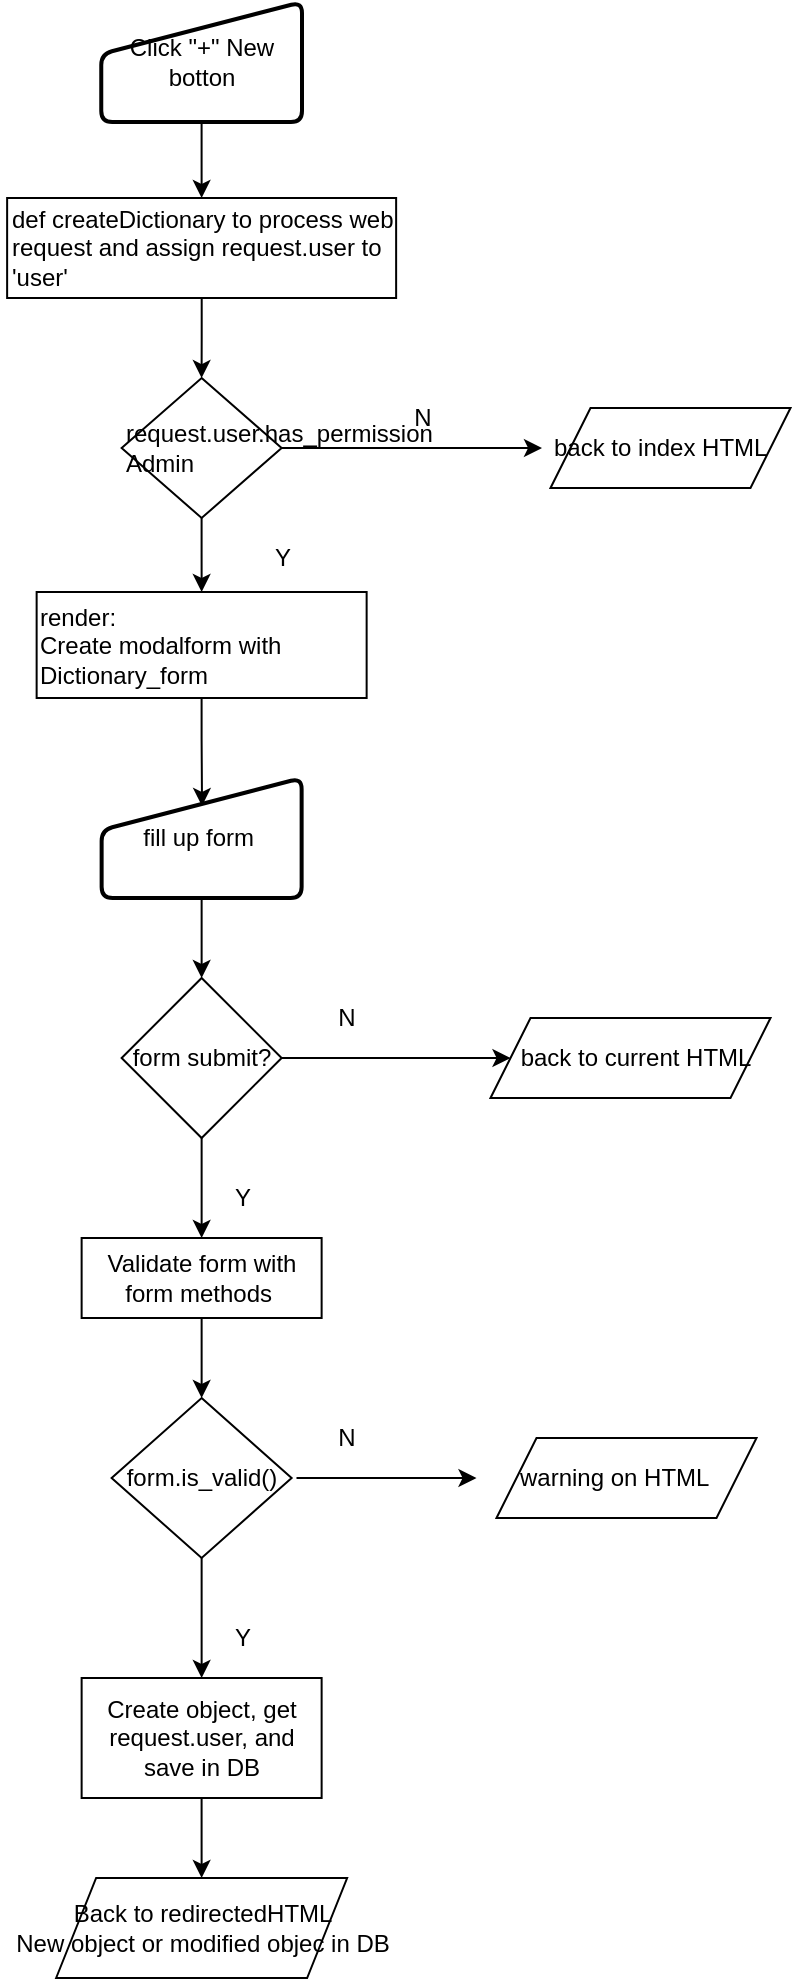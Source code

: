 <mxfile version="13.9.9" type="device"><diagram id="SYUASkFCBFpPzNMqfMAP" name="Page-1"><mxGraphModel dx="1086" dy="798" grid="1" gridSize="10" guides="1" tooltips="1" connect="1" arrows="1" fold="1" page="1" pageScale="1" pageWidth="827" pageHeight="1169" math="0" shadow="0"><root><mxCell id="0"/><mxCell id="1" parent="0"/><mxCell id="A6zWCJtfm7TfZ7E3k_Fh-1" style="edgeStyle=orthogonalEdgeStyle;rounded=0;orthogonalLoop=1;jettySize=auto;html=1;entryX=0.5;entryY=0;entryDx=0;entryDy=0;" parent="1" source="yZKz9oTdlZhymosVQu8Z-47" target="yZKz9oTdlZhymosVQu8Z-52" edge="1"><mxGeometry relative="1" as="geometry"/></mxCell><mxCell id="yZKz9oTdlZhymosVQu8Z-47" value="Click &quot;+&quot; New botton" style="html=1;strokeWidth=2;shape=manualInput;whiteSpace=wrap;rounded=1;size=26;arcSize=11;" parent="1" vertex="1"><mxGeometry x="209.63" y="152" width="100.37" height="60" as="geometry"/></mxCell><mxCell id="qslPA1-HL9p_YgUwrMFB-35" value="" style="edgeStyle=orthogonalEdgeStyle;rounded=0;orthogonalLoop=1;jettySize=auto;html=1;" edge="1" parent="1" source="yZKz9oTdlZhymosVQu8Z-52" target="qslPA1-HL9p_YgUwrMFB-22"><mxGeometry relative="1" as="geometry"/></mxCell><mxCell id="yZKz9oTdlZhymosVQu8Z-52" value="def createDictionary to process web request and assign request.user to 'user'" style="rounded=0;whiteSpace=wrap;html=1;align=left;" parent="1" vertex="1"><mxGeometry x="162.565" y="250" width="194.5" height="50" as="geometry"/></mxCell><mxCell id="qslPA1-HL9p_YgUwrMFB-33" style="edgeStyle=orthogonalEdgeStyle;rounded=0;orthogonalLoop=1;jettySize=auto;html=1;entryX=0.502;entryY=0.233;entryDx=0;entryDy=0;entryPerimeter=0;" edge="1" parent="1" source="qslPA1-HL9p_YgUwrMFB-3" target="qslPA1-HL9p_YgUwrMFB-12"><mxGeometry relative="1" as="geometry"/></mxCell><mxCell id="qslPA1-HL9p_YgUwrMFB-3" value="render:&lt;br&gt;Create modalform with Dictionary_form" style="rounded=0;whiteSpace=wrap;html=1;align=left;" vertex="1" parent="1"><mxGeometry x="177.32" y="447" width="165" height="53" as="geometry"/></mxCell><mxCell id="qslPA1-HL9p_YgUwrMFB-4" style="edgeStyle=orthogonalEdgeStyle;rounded=0;orthogonalLoop=1;jettySize=auto;html=1;exitX=0.5;exitY=1;exitDx=0;exitDy=0;entryX=0.5;entryY=0;entryDx=0;entryDy=0;" edge="1" parent="1" source="qslPA1-HL9p_YgUwrMFB-5" target="qslPA1-HL9p_YgUwrMFB-7"><mxGeometry relative="1" as="geometry"/></mxCell><mxCell id="qslPA1-HL9p_YgUwrMFB-5" value="Validate form with form methods&amp;nbsp;" style="rounded=0;whiteSpace=wrap;html=1;" vertex="1" parent="1"><mxGeometry x="199.815" y="770" width="120" height="40" as="geometry"/></mxCell><mxCell id="qslPA1-HL9p_YgUwrMFB-6" style="edgeStyle=orthogonalEdgeStyle;rounded=0;orthogonalLoop=1;jettySize=auto;html=1;exitX=0.5;exitY=1;exitDx=0;exitDy=0;entryX=0.5;entryY=0;entryDx=0;entryDy=0;" edge="1" parent="1" source="qslPA1-HL9p_YgUwrMFB-7" target="qslPA1-HL9p_YgUwrMFB-9"><mxGeometry relative="1" as="geometry"/></mxCell><mxCell id="qslPA1-HL9p_YgUwrMFB-7" value="form.is_valid()" style="rhombus;whiteSpace=wrap;html=1;" vertex="1" parent="1"><mxGeometry x="214.815" y="850" width="90" height="80" as="geometry"/></mxCell><mxCell id="qslPA1-HL9p_YgUwrMFB-8" style="edgeStyle=orthogonalEdgeStyle;rounded=0;orthogonalLoop=1;jettySize=auto;html=1;entryX=0.5;entryY=0;entryDx=0;entryDy=0;" edge="1" parent="1" source="qslPA1-HL9p_YgUwrMFB-9" target="qslPA1-HL9p_YgUwrMFB-13"><mxGeometry relative="1" as="geometry"/></mxCell><mxCell id="qslPA1-HL9p_YgUwrMFB-9" value="Create object, get request.user, and save in DB" style="rounded=0;whiteSpace=wrap;html=1;" vertex="1" parent="1"><mxGeometry x="199.815" y="990" width="120" height="60" as="geometry"/></mxCell><mxCell id="qslPA1-HL9p_YgUwrMFB-10" style="edgeStyle=orthogonalEdgeStyle;rounded=0;orthogonalLoop=1;jettySize=auto;html=1;entryX=0.5;entryY=0;entryDx=0;entryDy=0;exitX=0.5;exitY=1;exitDx=0;exitDy=0;" edge="1" parent="1" source="qslPA1-HL9p_YgUwrMFB-18" target="qslPA1-HL9p_YgUwrMFB-5"><mxGeometry relative="1" as="geometry"><mxPoint x="262.25" y="720" as="sourcePoint"/></mxGeometry></mxCell><mxCell id="qslPA1-HL9p_YgUwrMFB-11" style="edgeStyle=orthogonalEdgeStyle;rounded=0;orthogonalLoop=1;jettySize=auto;html=1;exitX=0.5;exitY=1;exitDx=0;exitDy=0;entryX=0.5;entryY=0;entryDx=0;entryDy=0;" edge="1" parent="1" source="qslPA1-HL9p_YgUwrMFB-12" target="qslPA1-HL9p_YgUwrMFB-18"><mxGeometry relative="1" as="geometry"/></mxCell><mxCell id="qslPA1-HL9p_YgUwrMFB-12" value="&lt;span&gt;fill up form&amp;nbsp;&lt;/span&gt;" style="html=1;strokeWidth=2;shape=manualInput;whiteSpace=wrap;rounded=1;size=26;arcSize=11;" vertex="1" parent="1"><mxGeometry x="209.815" y="540" width="100" height="60" as="geometry"/></mxCell><mxCell id="qslPA1-HL9p_YgUwrMFB-13" value="" style="shape=parallelogram;perimeter=parallelogramPerimeter;whiteSpace=wrap;html=1;fixedSize=1;" vertex="1" parent="1"><mxGeometry x="187.065" y="1090" width="145.5" height="50" as="geometry"/></mxCell><mxCell id="qslPA1-HL9p_YgUwrMFB-14" value="Back to redirectedHTML &lt;br&gt;New object or modified objec in DB" style="text;html=1;align=center;verticalAlign=middle;resizable=0;points=[];autosize=1;" vertex="1" parent="1"><mxGeometry x="159.815" y="1100" width="200" height="30" as="geometry"/></mxCell><mxCell id="qslPA1-HL9p_YgUwrMFB-15" value="Y" style="text;html=1;align=center;verticalAlign=middle;resizable=0;points=[];autosize=1;" vertex="1" parent="1"><mxGeometry x="269.995" y="960" width="20" height="20" as="geometry"/></mxCell><mxCell id="qslPA1-HL9p_YgUwrMFB-16" value="N" style="text;html=1;align=center;verticalAlign=middle;resizable=0;points=[];autosize=1;" vertex="1" parent="1"><mxGeometry x="249.815" y="650" width="20" height="20" as="geometry"/></mxCell><mxCell id="qslPA1-HL9p_YgUwrMFB-32" style="edgeStyle=orthogonalEdgeStyle;rounded=0;orthogonalLoop=1;jettySize=auto;html=1;entryX=0;entryY=0.5;entryDx=0;entryDy=0;" edge="1" parent="1" source="qslPA1-HL9p_YgUwrMFB-18" target="qslPA1-HL9p_YgUwrMFB-19"><mxGeometry relative="1" as="geometry"/></mxCell><mxCell id="qslPA1-HL9p_YgUwrMFB-18" value="&amp;nbsp;form submit?" style="rhombus;whiteSpace=wrap;html=1;align=left;" vertex="1" parent="1"><mxGeometry x="219.815" y="640" width="80" height="80" as="geometry"/></mxCell><mxCell id="qslPA1-HL9p_YgUwrMFB-19" value="&amp;nbsp; &amp;nbsp; back to current HTML" style="shape=parallelogram;perimeter=parallelogramPerimeter;whiteSpace=wrap;html=1;fixedSize=1;align=left;" vertex="1" parent="1"><mxGeometry x="404.25" y="660" width="140" height="40" as="geometry"/></mxCell><mxCell id="qslPA1-HL9p_YgUwrMFB-34" style="edgeStyle=orthogonalEdgeStyle;rounded=0;orthogonalLoop=1;jettySize=auto;html=1;entryX=0.5;entryY=0;entryDx=0;entryDy=0;" edge="1" parent="1" source="qslPA1-HL9p_YgUwrMFB-22" target="qslPA1-HL9p_YgUwrMFB-3"><mxGeometry relative="1" as="geometry"/></mxCell><mxCell id="qslPA1-HL9p_YgUwrMFB-36" style="edgeStyle=orthogonalEdgeStyle;rounded=0;orthogonalLoop=1;jettySize=auto;html=1;" edge="1" parent="1" source="qslPA1-HL9p_YgUwrMFB-22"><mxGeometry relative="1" as="geometry"><mxPoint x="430" y="375" as="targetPoint"/></mxGeometry></mxCell><mxCell id="qslPA1-HL9p_YgUwrMFB-22" value="request.user.has_permission Admin&lt;br&gt;" style="rhombus;whiteSpace=wrap;html=1;align=left;" vertex="1" parent="1"><mxGeometry x="219.82" y="340" width="80" height="70" as="geometry"/></mxCell><mxCell id="qslPA1-HL9p_YgUwrMFB-23" value="back to index HTML" style="shape=parallelogram;perimeter=parallelogramPerimeter;whiteSpace=wrap;html=1;fixedSize=1;align=left;" vertex="1" parent="1"><mxGeometry x="434.25" y="355" width="120" height="40" as="geometry"/></mxCell><mxCell id="qslPA1-HL9p_YgUwrMFB-24" value="N" style="text;html=1;align=center;verticalAlign=middle;resizable=0;points=[];autosize=1;" vertex="1" parent="1"><mxGeometry x="359.815" y="350" width="20" height="20" as="geometry"/></mxCell><mxCell id="qslPA1-HL9p_YgUwrMFB-25" style="edgeStyle=orthogonalEdgeStyle;rounded=0;orthogonalLoop=1;jettySize=auto;html=1;" edge="1" parent="1"><mxGeometry relative="1" as="geometry"><mxPoint x="397.25" y="890" as="targetPoint"/><mxPoint x="307.25" y="890" as="sourcePoint"/></mxGeometry></mxCell><mxCell id="qslPA1-HL9p_YgUwrMFB-26" value="&amp;nbsp; &amp;nbsp;warning on HTML" style="shape=parallelogram;perimeter=parallelogramPerimeter;whiteSpace=wrap;html=1;fixedSize=1;align=left;" vertex="1" parent="1"><mxGeometry x="407.25" y="870" width="130" height="40" as="geometry"/></mxCell><mxCell id="qslPA1-HL9p_YgUwrMFB-27" value="Y" style="text;html=1;align=center;verticalAlign=middle;resizable=0;points=[];autosize=1;" vertex="1" parent="1"><mxGeometry x="289.995" y="420" width="20" height="20" as="geometry"/></mxCell><mxCell id="qslPA1-HL9p_YgUwrMFB-29" value="Y" style="text;html=1;align=center;verticalAlign=middle;resizable=0;points=[];autosize=1;" vertex="1" parent="1"><mxGeometry x="269.815" y="740" width="20" height="20" as="geometry"/></mxCell><mxCell id="qslPA1-HL9p_YgUwrMFB-30" value="N" style="text;html=1;align=center;verticalAlign=middle;resizable=0;points=[];autosize=1;" vertex="1" parent="1"><mxGeometry x="322.315" y="860" width="20" height="20" as="geometry"/></mxCell><mxCell id="qslPA1-HL9p_YgUwrMFB-28" value="N" style="text;html=1;align=center;verticalAlign=middle;resizable=0;points=[];autosize=1;" vertex="1" parent="1"><mxGeometry x="322.315" y="650" width="20" height="20" as="geometry"/></mxCell></root></mxGraphModel></diagram></mxfile>